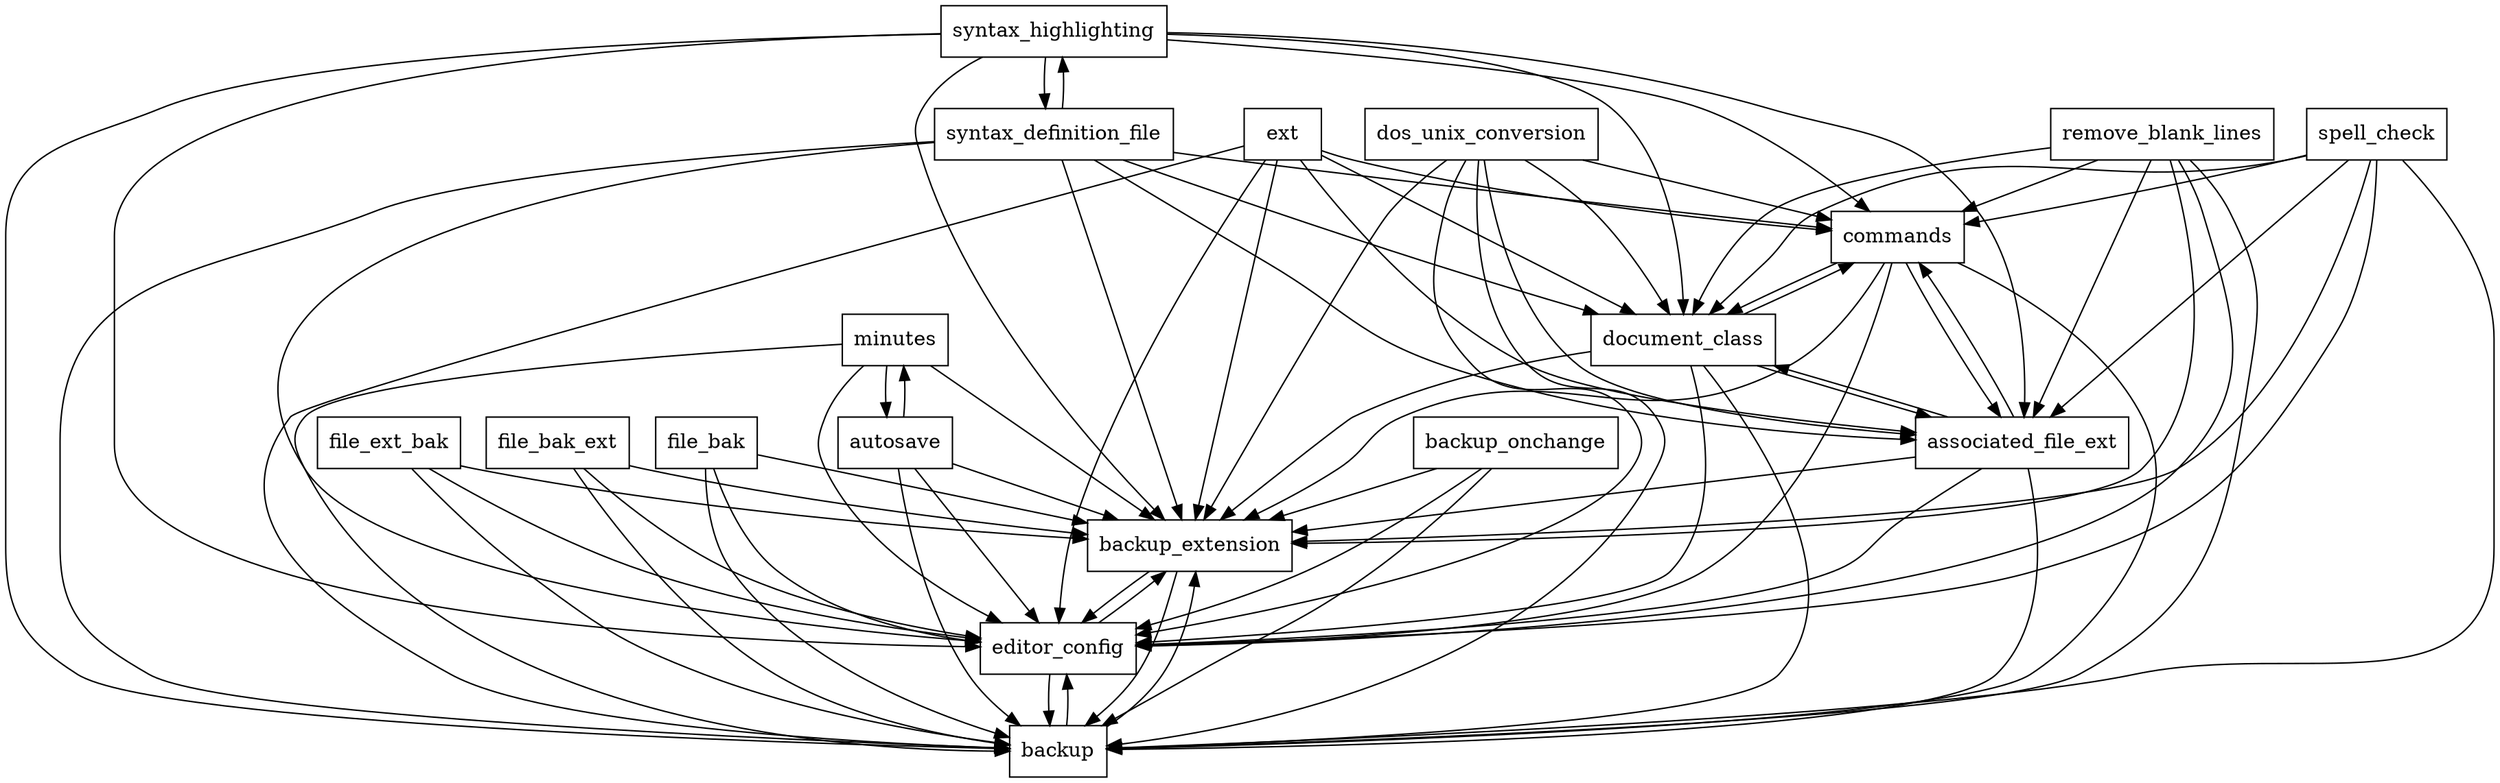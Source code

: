 digraph{
graph [rankdir=TB];
node [shape=box];
edge [arrowhead=normal];
0[label="minutes",]
1[label="backup_extension",]
2[label="backup_onchange",]
3[label="commands",]
4[label="ext",]
5[label="autosave",]
6[label="file_ext_bak",]
7[label="document_class",]
8[label="syntax_highlighting",]
9[label="editor_config",]
10[label="spell_check",]
11[label="file_bak_ext",]
12[label="remove_blank_lines",]
13[label="dos_unix_conversion",]
14[label="file_bak",]
15[label="associated_file_ext",]
16[label="syntax_definition_file",]
17[label="backup",]
0->1[label="",]
0->5[label="",]
0->9[label="",]
0->17[label="",]
1->9[label="",]
1->17[label="",]
2->1[label="",]
2->9[label="",]
2->17[label="",]
3->1[label="",]
3->7[label="",]
3->9[label="",]
3->15[label="",]
3->17[label="",]
4->1[label="",]
4->3[label="",]
4->7[label="",]
4->9[label="",]
4->15[label="",]
4->17[label="",]
5->0[label="",]
5->1[label="",]
5->9[label="",]
5->17[label="",]
6->1[label="",]
6->9[label="",]
6->17[label="",]
7->1[label="",]
7->3[label="",]
7->9[label="",]
7->15[label="",]
7->17[label="",]
8->1[label="",]
8->3[label="",]
8->7[label="",]
8->9[label="",]
8->15[label="",]
8->16[label="",]
8->17[label="",]
9->1[label="",]
9->17[label="",]
10->1[label="",]
10->3[label="",]
10->7[label="",]
10->9[label="",]
10->15[label="",]
10->17[label="",]
11->1[label="",]
11->9[label="",]
11->17[label="",]
12->1[label="",]
12->3[label="",]
12->7[label="",]
12->9[label="",]
12->15[label="",]
12->17[label="",]
13->1[label="",]
13->3[label="",]
13->7[label="",]
13->9[label="",]
13->15[label="",]
13->17[label="",]
14->1[label="",]
14->9[label="",]
14->17[label="",]
15->1[label="",]
15->3[label="",]
15->7[label="",]
15->9[label="",]
15->17[label="",]
16->1[label="",]
16->3[label="",]
16->7[label="",]
16->8[label="",]
16->9[label="",]
16->15[label="",]
16->17[label="",]
17->1[label="",]
17->9[label="",]
}
